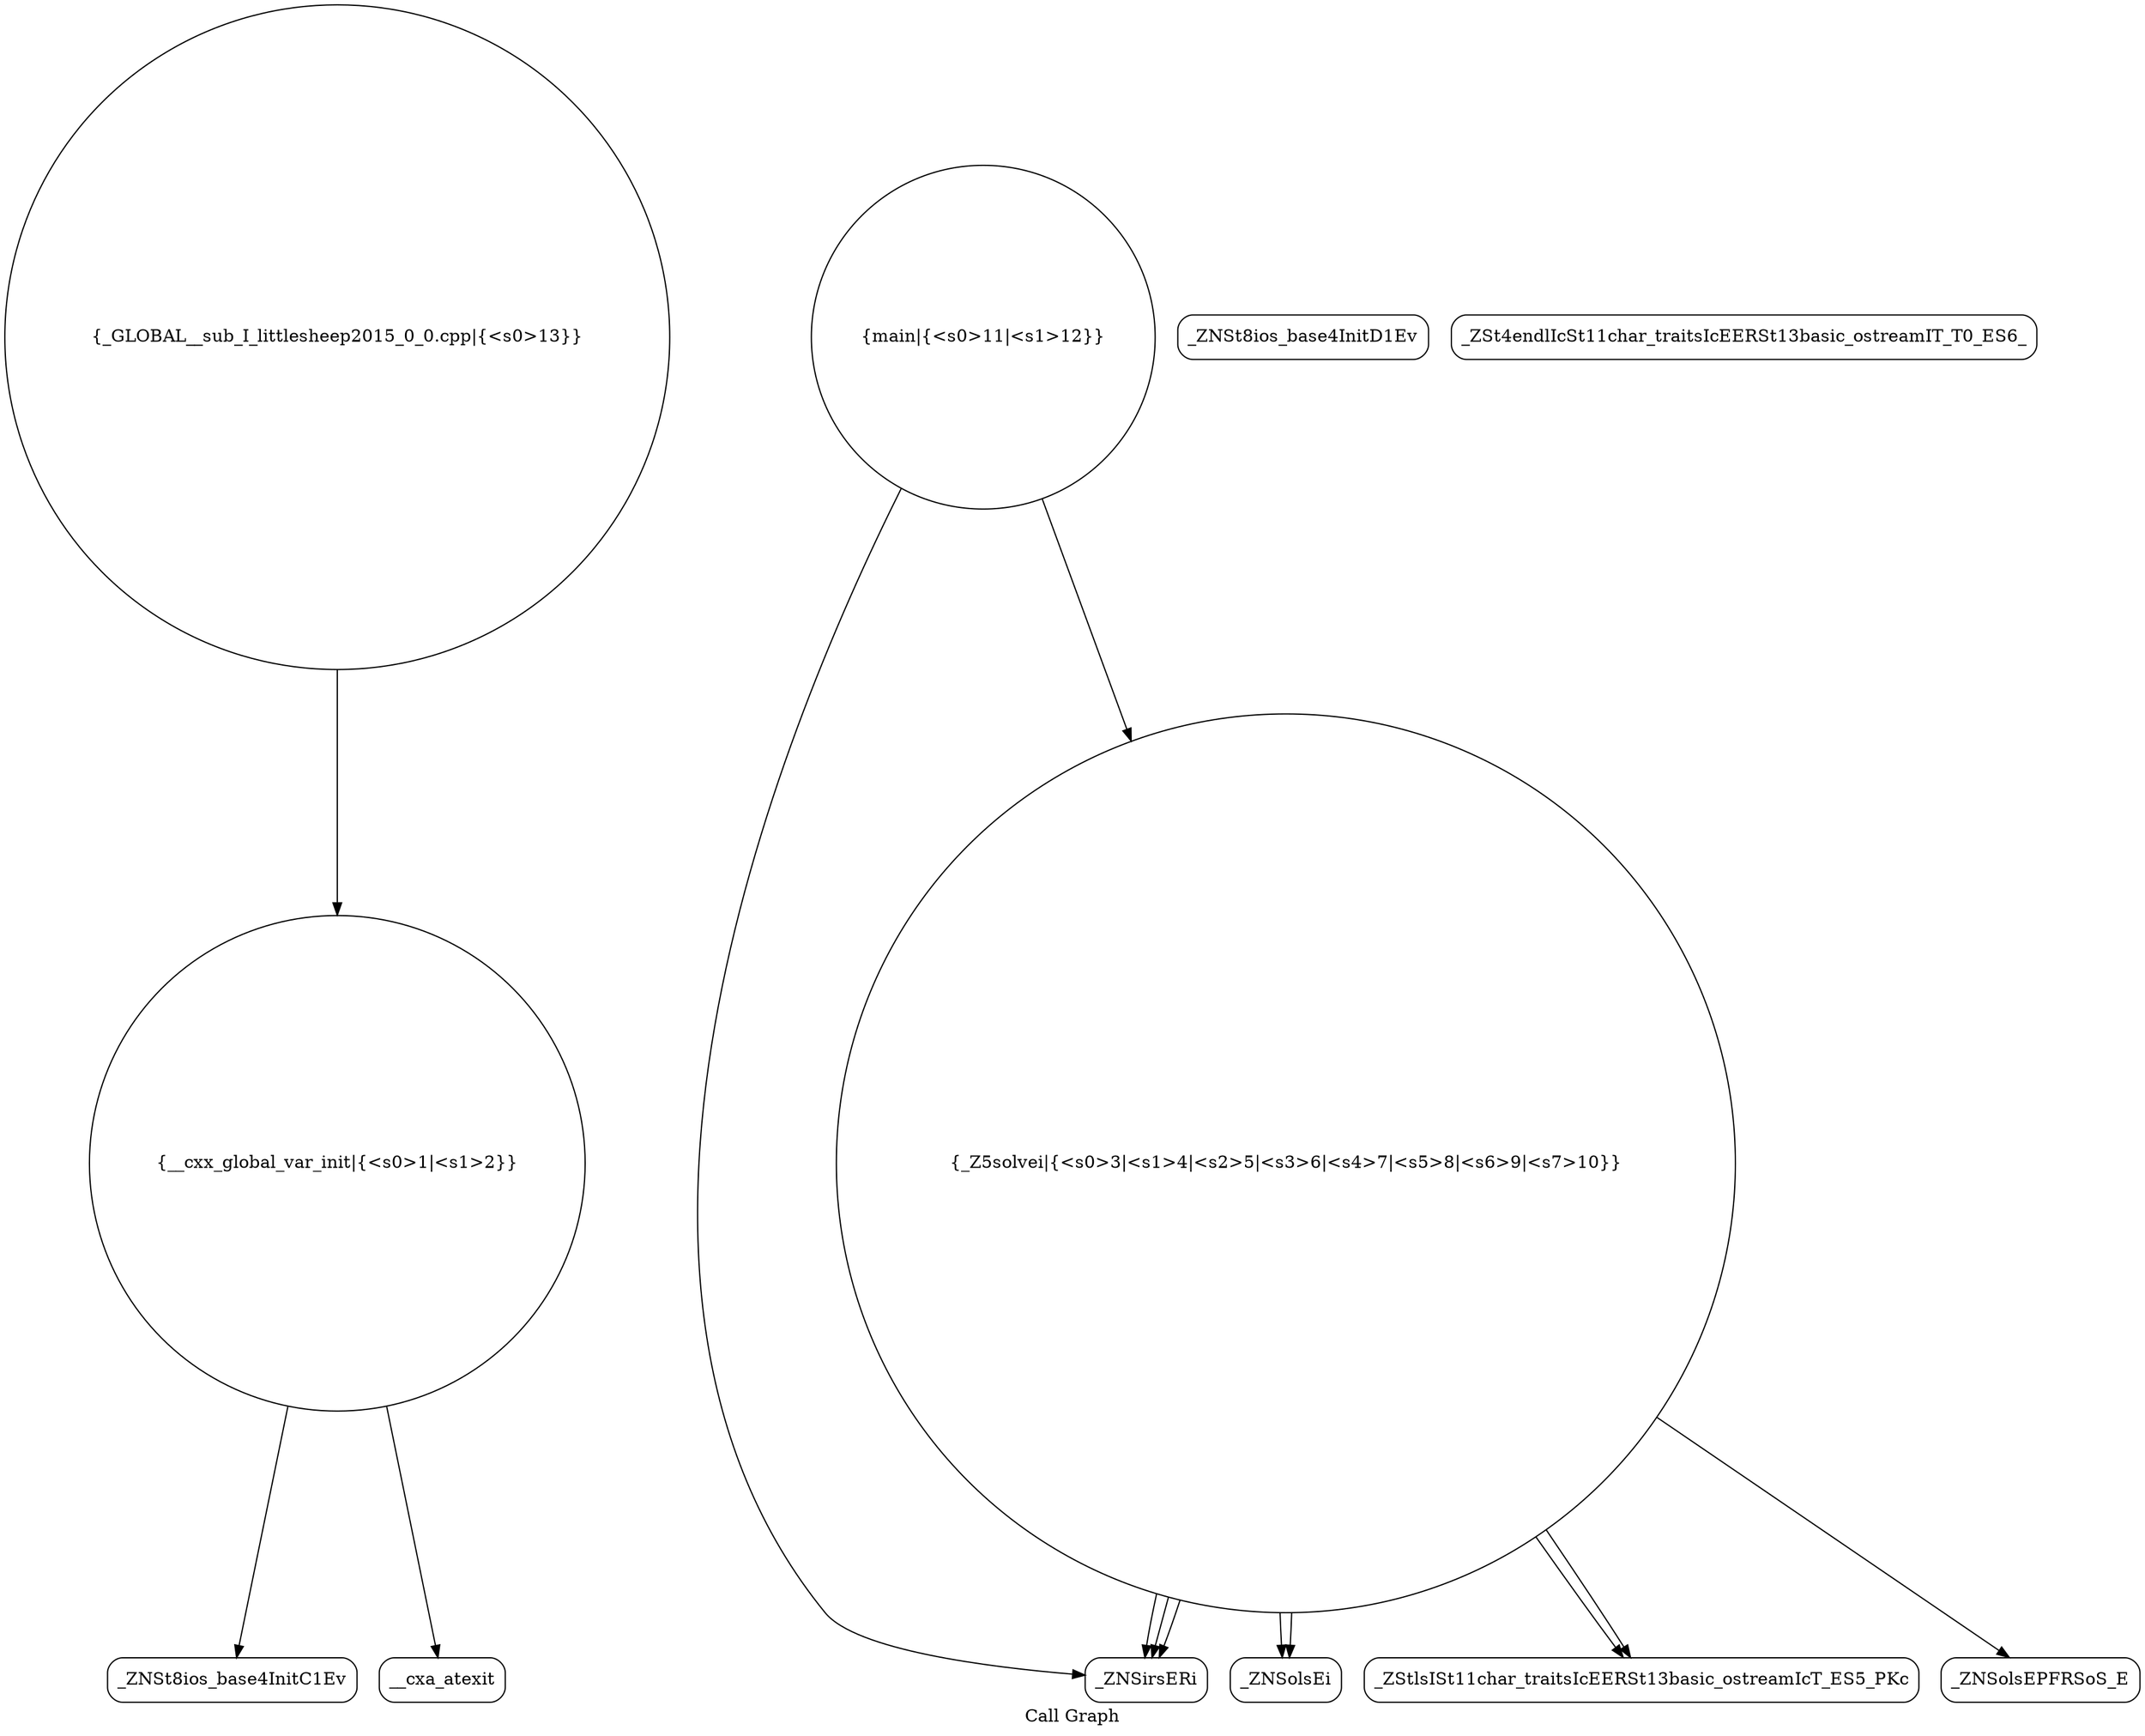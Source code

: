 digraph "Call Graph" {
	label="Call Graph";

	Node0x5590c9b16850 [shape=record,shape=circle,label="{__cxx_global_var_init|{<s0>1|<s1>2}}"];
	Node0x5590c9b16850:s0 -> Node0x5590c9b16ce0[color=black];
	Node0x5590c9b16850:s1 -> Node0x5590c9b16de0[color=black];
	Node0x5590c9b16fe0 [shape=record,shape=Mrecord,label="{_ZNSolsEi}"];
	Node0x5590c9b16d60 [shape=record,shape=Mrecord,label="{_ZNSt8ios_base4InitD1Ev}"];
	Node0x5590c9b170e0 [shape=record,shape=Mrecord,label="{_ZSt4endlIcSt11char_traitsIcEERSt13basic_ostreamIT_T0_ES6_}"];
	Node0x5590c9b16e60 [shape=record,shape=circle,label="{_Z5solvei|{<s0>3|<s1>4|<s2>5|<s3>6|<s4>7|<s5>8|<s6>9|<s7>10}}"];
	Node0x5590c9b16e60:s0 -> Node0x5590c9b16ee0[color=black];
	Node0x5590c9b16e60:s1 -> Node0x5590c9b16ee0[color=black];
	Node0x5590c9b16e60:s2 -> Node0x5590c9b16ee0[color=black];
	Node0x5590c9b16e60:s3 -> Node0x5590c9b16f60[color=black];
	Node0x5590c9b16e60:s4 -> Node0x5590c9b16fe0[color=black];
	Node0x5590c9b16e60:s5 -> Node0x5590c9b16f60[color=black];
	Node0x5590c9b16e60:s6 -> Node0x5590c9b16fe0[color=black];
	Node0x5590c9b16e60:s7 -> Node0x5590c9b17060[color=black];
	Node0x5590c9b171e0 [shape=record,shape=circle,label="{_GLOBAL__sub_I_littlesheep2015_0_0.cpp|{<s0>13}}"];
	Node0x5590c9b171e0:s0 -> Node0x5590c9b16850[color=black];
	Node0x5590c9b16f60 [shape=record,shape=Mrecord,label="{_ZStlsISt11char_traitsIcEERSt13basic_ostreamIcT_ES5_PKc}"];
	Node0x5590c9b16ce0 [shape=record,shape=Mrecord,label="{_ZNSt8ios_base4InitC1Ev}"];
	Node0x5590c9b17060 [shape=record,shape=Mrecord,label="{_ZNSolsEPFRSoS_E}"];
	Node0x5590c9b16de0 [shape=record,shape=Mrecord,label="{__cxa_atexit}"];
	Node0x5590c9b17160 [shape=record,shape=circle,label="{main|{<s0>11|<s1>12}}"];
	Node0x5590c9b17160:s0 -> Node0x5590c9b16ee0[color=black];
	Node0x5590c9b17160:s1 -> Node0x5590c9b16e60[color=black];
	Node0x5590c9b16ee0 [shape=record,shape=Mrecord,label="{_ZNSirsERi}"];
}
